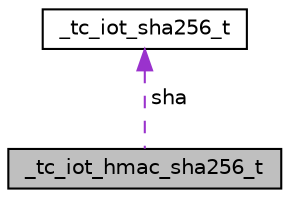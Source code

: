 digraph "_tc_iot_hmac_sha256_t"
{
  edge [fontname="Helvetica",fontsize="10",labelfontname="Helvetica",labelfontsize="10"];
  node [fontname="Helvetica",fontsize="10",shape=record];
  Node1 [label="_tc_iot_hmac_sha256_t",height=0.2,width=0.4,color="black", fillcolor="grey75", style="filled", fontcolor="black"];
  Node2 -> Node1 [dir="back",color="darkorchid3",fontsize="10",style="dashed",label=" sha" ,fontname="Helvetica"];
  Node2 [label="_tc_iot_sha256_t",height=0.2,width=0.4,color="black", fillcolor="white", style="filled",URL="$struct__tc__iot__sha256__t.html"];
}
